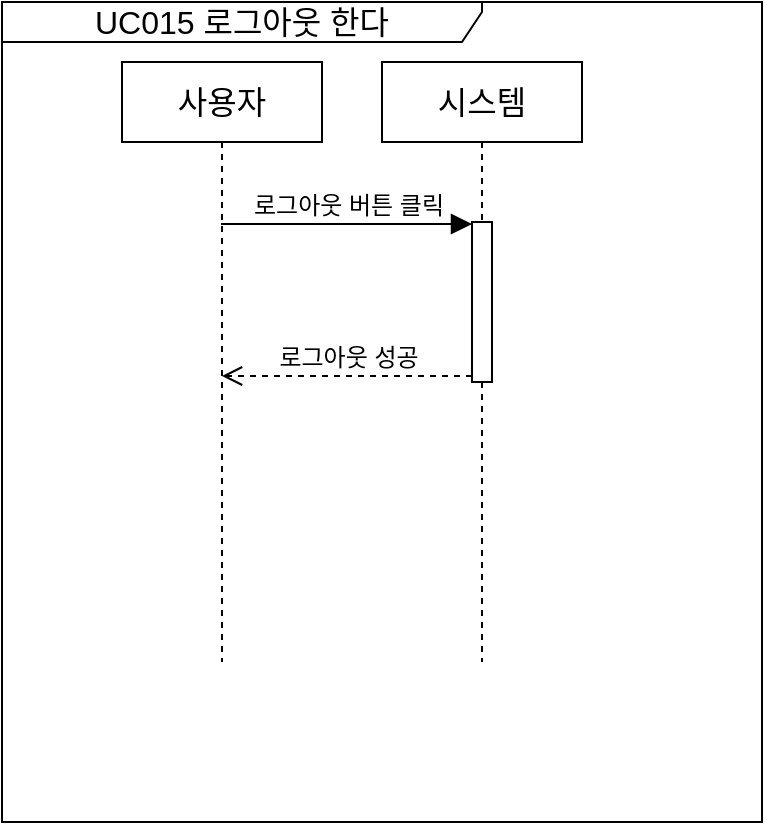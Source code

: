 <mxfile version="21.3.6" type="device">
  <diagram name="Page-1" id="2YBvvXClWsGukQMizWep">
    <mxGraphModel dx="469" dy="615" grid="1" gridSize="10" guides="1" tooltips="1" connect="1" arrows="1" fold="1" page="1" pageScale="1" pageWidth="850" pageHeight="1100" math="0" shadow="0">
      <root>
        <mxCell id="0" />
        <mxCell id="1" parent="0" />
        <mxCell id="wz3AG7IS_S7ds-DOZyWP-2" value="시스템" style="shape=umlLifeline;perimeter=lifelinePerimeter;whiteSpace=wrap;html=1;container=1;dropTarget=0;collapsible=0;recursiveResize=0;outlineConnect=0;portConstraint=eastwest;newEdgeStyle={&quot;edgeStyle&quot;:&quot;elbowEdgeStyle&quot;,&quot;elbow&quot;:&quot;vertical&quot;,&quot;curved&quot;:0,&quot;rounded&quot;:0};fontSize=16;" vertex="1" parent="1">
          <mxGeometry x="210" y="40" width="100" height="300" as="geometry" />
        </mxCell>
        <mxCell id="wz3AG7IS_S7ds-DOZyWP-4" value="" style="html=1;points=[];perimeter=orthogonalPerimeter;outlineConnect=0;targetShapes=umlLifeline;portConstraint=eastwest;newEdgeStyle={&quot;edgeStyle&quot;:&quot;elbowEdgeStyle&quot;,&quot;elbow&quot;:&quot;vertical&quot;,&quot;curved&quot;:0,&quot;rounded&quot;:0};fontSize=16;" vertex="1" parent="wz3AG7IS_S7ds-DOZyWP-2">
          <mxGeometry x="45" y="80" width="10" height="80" as="geometry" />
        </mxCell>
        <mxCell id="wz3AG7IS_S7ds-DOZyWP-6" value="로그아웃 성공" style="html=1;verticalAlign=bottom;endArrow=open;dashed=1;endSize=8;edgeStyle=elbowEdgeStyle;elbow=vertical;curved=0;rounded=0;fontSize=12;" edge="1" parent="wz3AG7IS_S7ds-DOZyWP-2" target="wz3AG7IS_S7ds-DOZyWP-3">
          <mxGeometry relative="1" as="geometry">
            <mxPoint x="-20" y="157" as="targetPoint" />
            <mxPoint x="45" y="157" as="sourcePoint" />
          </mxGeometry>
        </mxCell>
        <mxCell id="wz3AG7IS_S7ds-DOZyWP-3" value="사용자" style="shape=umlLifeline;perimeter=lifelinePerimeter;whiteSpace=wrap;html=1;container=1;dropTarget=0;collapsible=0;recursiveResize=0;outlineConnect=0;portConstraint=eastwest;newEdgeStyle={&quot;edgeStyle&quot;:&quot;elbowEdgeStyle&quot;,&quot;elbow&quot;:&quot;vertical&quot;,&quot;curved&quot;:0,&quot;rounded&quot;:0};fontSize=16;" vertex="1" parent="1">
          <mxGeometry x="80" y="40" width="100" height="300" as="geometry" />
        </mxCell>
        <mxCell id="wz3AG7IS_S7ds-DOZyWP-5" value="로그아웃 버튼 클릭" style="html=1;verticalAlign=bottom;endArrow=block;edgeStyle=elbowEdgeStyle;elbow=vertical;curved=0;rounded=0;fontSize=12;startSize=8;endSize=8;" edge="1" parent="1">
          <mxGeometry relative="1" as="geometry">
            <mxPoint x="129.5" y="121" as="sourcePoint" />
            <mxPoint x="255" y="121" as="targetPoint" />
          </mxGeometry>
        </mxCell>
        <mxCell id="wz3AG7IS_S7ds-DOZyWP-7" value="UC015 로그아웃 한다" style="shape=umlFrame;whiteSpace=wrap;html=1;pointerEvents=0;fontSize=16;width=240;height=20;" vertex="1" parent="1">
          <mxGeometry x="20" y="10" width="380" height="410" as="geometry" />
        </mxCell>
      </root>
    </mxGraphModel>
  </diagram>
</mxfile>

